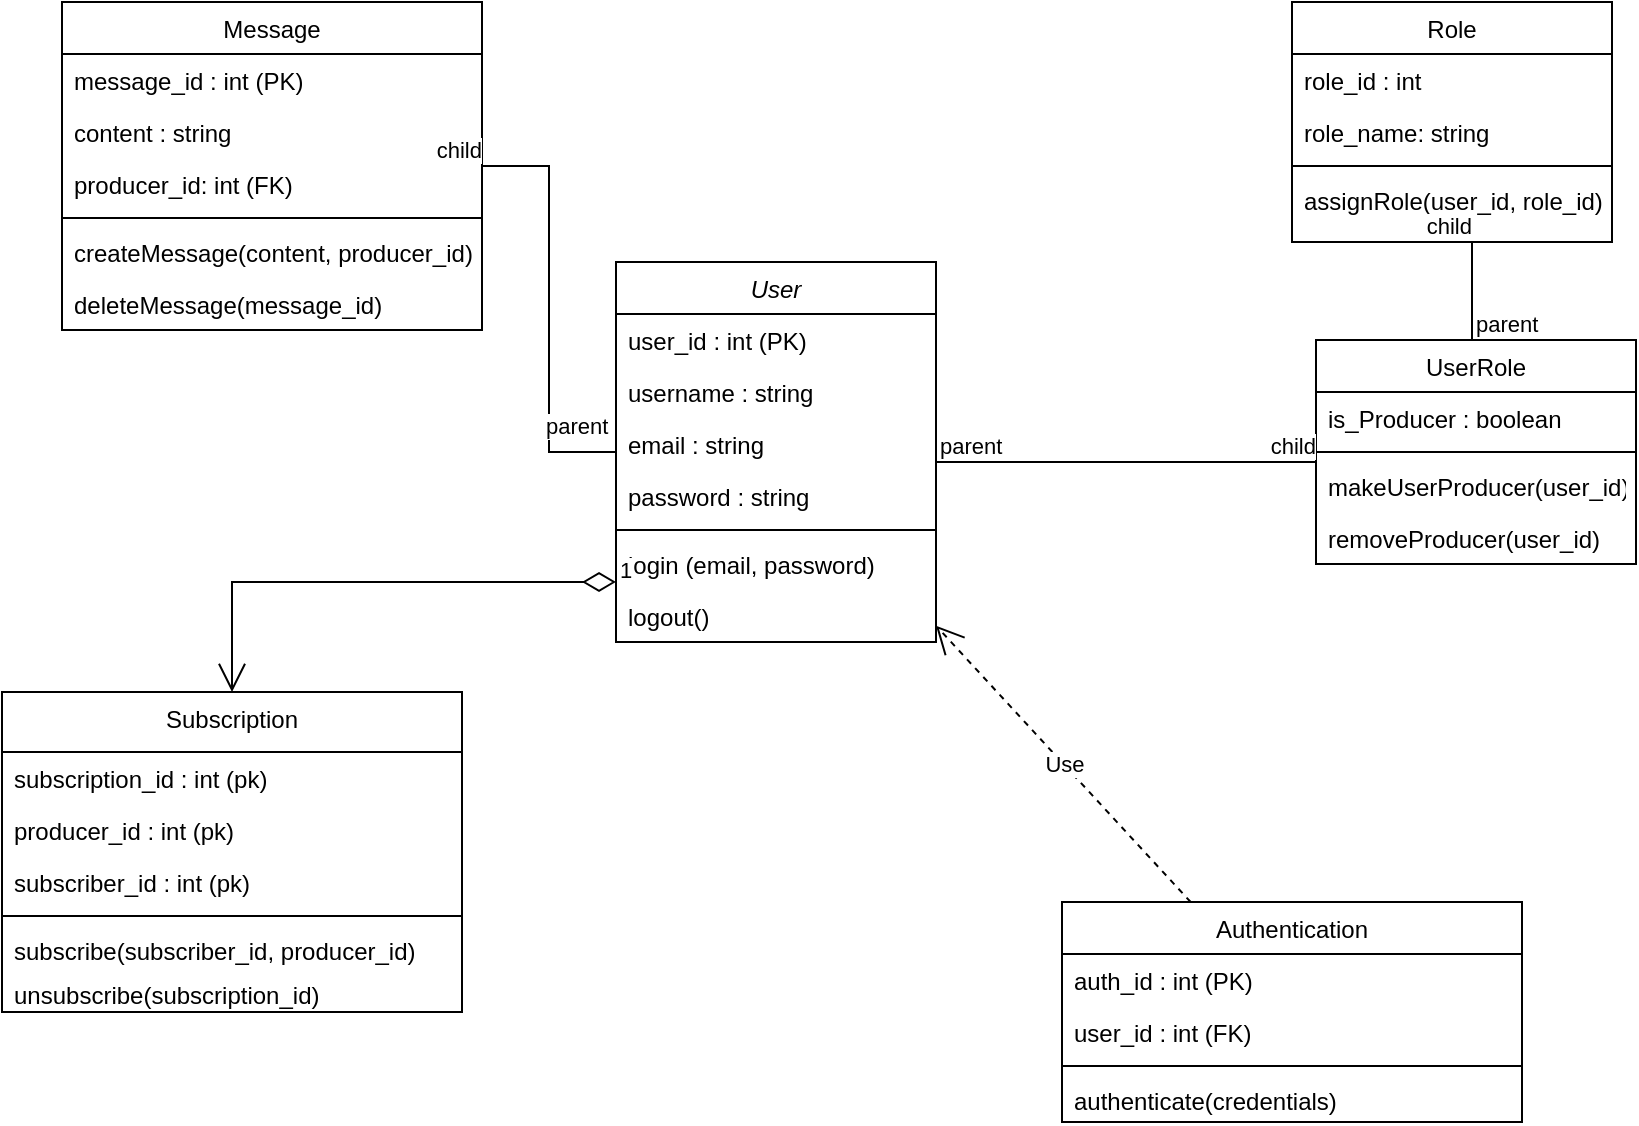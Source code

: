 <mxfile version="22.1.11" type="github">
  <diagram id="C5RBs43oDa-KdzZeNtuy" name="Page-1">
    <mxGraphModel dx="1070" dy="651" grid="1" gridSize="10" guides="1" tooltips="1" connect="1" arrows="1" fold="1" page="1" pageScale="1" pageWidth="827" pageHeight="1169" math="0" shadow="0">
      <root>
        <mxCell id="WIyWlLk6GJQsqaUBKTNV-0" />
        <mxCell id="WIyWlLk6GJQsqaUBKTNV-1" parent="WIyWlLk6GJQsqaUBKTNV-0" />
        <mxCell id="zkfFHV4jXpPFQw0GAbJ--0" value="User" style="swimlane;fontStyle=2;align=center;verticalAlign=top;childLayout=stackLayout;horizontal=1;startSize=26;horizontalStack=0;resizeParent=1;resizeLast=0;collapsible=1;marginBottom=0;rounded=0;shadow=0;strokeWidth=1;" parent="WIyWlLk6GJQsqaUBKTNV-1" vertex="1">
          <mxGeometry x="312" y="435" width="160" height="190" as="geometry">
            <mxRectangle x="230" y="140" width="160" height="26" as="alternateBounds" />
          </mxGeometry>
        </mxCell>
        <mxCell id="zkfFHV4jXpPFQw0GAbJ--1" value="user_id : int (PK)" style="text;align=left;verticalAlign=top;spacingLeft=4;spacingRight=4;overflow=hidden;rotatable=0;points=[[0,0.5],[1,0.5]];portConstraint=eastwest;" parent="zkfFHV4jXpPFQw0GAbJ--0" vertex="1">
          <mxGeometry y="26" width="160" height="26" as="geometry" />
        </mxCell>
        <mxCell id="zkfFHV4jXpPFQw0GAbJ--2" value="username : string" style="text;align=left;verticalAlign=top;spacingLeft=4;spacingRight=4;overflow=hidden;rotatable=0;points=[[0,0.5],[1,0.5]];portConstraint=eastwest;rounded=0;shadow=0;html=0;" parent="zkfFHV4jXpPFQw0GAbJ--0" vertex="1">
          <mxGeometry y="52" width="160" height="26" as="geometry" />
        </mxCell>
        <mxCell id="zkfFHV4jXpPFQw0GAbJ--3" value="email : string" style="text;align=left;verticalAlign=top;spacingLeft=4;spacingRight=4;overflow=hidden;rotatable=0;points=[[0,0.5],[1,0.5]];portConstraint=eastwest;rounded=0;shadow=0;html=0;" parent="zkfFHV4jXpPFQw0GAbJ--0" vertex="1">
          <mxGeometry y="78" width="160" height="26" as="geometry" />
        </mxCell>
        <mxCell id="KX4iiAnvFLD8BvioYnY1-0" value="password : string" style="text;align=left;verticalAlign=top;spacingLeft=4;spacingRight=4;overflow=hidden;rotatable=0;points=[[0,0.5],[1,0.5]];portConstraint=eastwest;rounded=0;shadow=0;html=0;" vertex="1" parent="zkfFHV4jXpPFQw0GAbJ--0">
          <mxGeometry y="104" width="160" height="26" as="geometry" />
        </mxCell>
        <mxCell id="zkfFHV4jXpPFQw0GAbJ--4" value="" style="line;html=1;strokeWidth=1;align=left;verticalAlign=middle;spacingTop=-1;spacingLeft=3;spacingRight=3;rotatable=0;labelPosition=right;points=[];portConstraint=eastwest;" parent="zkfFHV4jXpPFQw0GAbJ--0" vertex="1">
          <mxGeometry y="130" width="160" height="8" as="geometry" />
        </mxCell>
        <mxCell id="zkfFHV4jXpPFQw0GAbJ--5" value="login (email, password)" style="text;align=left;verticalAlign=top;spacingLeft=4;spacingRight=4;overflow=hidden;rotatable=0;points=[[0,0.5],[1,0.5]];portConstraint=eastwest;" parent="zkfFHV4jXpPFQw0GAbJ--0" vertex="1">
          <mxGeometry y="138" width="160" height="26" as="geometry" />
        </mxCell>
        <mxCell id="KX4iiAnvFLD8BvioYnY1-1" value="logout()" style="text;align=left;verticalAlign=top;spacingLeft=4;spacingRight=4;overflow=hidden;rotatable=0;points=[[0,0.5],[1,0.5]];portConstraint=eastwest;" vertex="1" parent="zkfFHV4jXpPFQw0GAbJ--0">
          <mxGeometry y="164" width="160" height="26" as="geometry" />
        </mxCell>
        <mxCell id="zkfFHV4jXpPFQw0GAbJ--17" value="Message" style="swimlane;fontStyle=0;align=center;verticalAlign=top;childLayout=stackLayout;horizontal=1;startSize=26;horizontalStack=0;resizeParent=1;resizeLast=0;collapsible=1;marginBottom=0;rounded=0;shadow=0;strokeWidth=1;" parent="WIyWlLk6GJQsqaUBKTNV-1" vertex="1">
          <mxGeometry x="35" y="305" width="210" height="164" as="geometry">
            <mxRectangle x="550" y="140" width="160" height="26" as="alternateBounds" />
          </mxGeometry>
        </mxCell>
        <mxCell id="zkfFHV4jXpPFQw0GAbJ--18" value="message_id : int (PK)   " style="text;align=left;verticalAlign=top;spacingLeft=4;spacingRight=4;overflow=hidden;rotatable=0;points=[[0,0.5],[1,0.5]];portConstraint=eastwest;" parent="zkfFHV4jXpPFQw0GAbJ--17" vertex="1">
          <mxGeometry y="26" width="210" height="26" as="geometry" />
        </mxCell>
        <mxCell id="KX4iiAnvFLD8BvioYnY1-4" value="content : string    " style="text;align=left;verticalAlign=top;spacingLeft=4;spacingRight=4;overflow=hidden;rotatable=0;points=[[0,0.5],[1,0.5]];portConstraint=eastwest;" vertex="1" parent="zkfFHV4jXpPFQw0GAbJ--17">
          <mxGeometry y="52" width="210" height="26" as="geometry" />
        </mxCell>
        <mxCell id="KX4iiAnvFLD8BvioYnY1-6" value="producer_id: int (FK)" style="text;align=left;verticalAlign=top;spacingLeft=4;spacingRight=4;overflow=hidden;rotatable=0;points=[[0,0.5],[1,0.5]];portConstraint=eastwest;" vertex="1" parent="zkfFHV4jXpPFQw0GAbJ--17">
          <mxGeometry y="78" width="210" height="26" as="geometry" />
        </mxCell>
        <mxCell id="zkfFHV4jXpPFQw0GAbJ--23" value="" style="line;html=1;strokeWidth=1;align=left;verticalAlign=middle;spacingTop=-1;spacingLeft=3;spacingRight=3;rotatable=0;labelPosition=right;points=[];portConstraint=eastwest;" parent="zkfFHV4jXpPFQw0GAbJ--17" vertex="1">
          <mxGeometry y="104" width="210" height="8" as="geometry" />
        </mxCell>
        <mxCell id="zkfFHV4jXpPFQw0GAbJ--25" value="createMessage(content, producer_id)" style="text;align=left;verticalAlign=top;spacingLeft=4;spacingRight=4;overflow=hidden;rotatable=0;points=[[0,0.5],[1,0.5]];portConstraint=eastwest;" parent="zkfFHV4jXpPFQw0GAbJ--17" vertex="1">
          <mxGeometry y="112" width="210" height="26" as="geometry" />
        </mxCell>
        <mxCell id="KX4iiAnvFLD8BvioYnY1-25" value="deleteMessage(message_id)" style="text;align=left;verticalAlign=top;spacingLeft=4;spacingRight=4;overflow=hidden;rotatable=0;points=[[0,0.5],[1,0.5]];portConstraint=eastwest;" vertex="1" parent="zkfFHV4jXpPFQw0GAbJ--17">
          <mxGeometry y="138" width="210" height="26" as="geometry" />
        </mxCell>
        <mxCell id="KX4iiAnvFLD8BvioYnY1-8" value="UserRole" style="swimlane;fontStyle=0;align=center;verticalAlign=top;childLayout=stackLayout;horizontal=1;startSize=26;horizontalStack=0;resizeParent=1;resizeLast=0;collapsible=1;marginBottom=0;rounded=0;shadow=0;strokeWidth=1;" vertex="1" parent="WIyWlLk6GJQsqaUBKTNV-1">
          <mxGeometry x="662" y="474" width="160" height="112" as="geometry">
            <mxRectangle x="550" y="140" width="160" height="26" as="alternateBounds" />
          </mxGeometry>
        </mxCell>
        <mxCell id="KX4iiAnvFLD8BvioYnY1-9" value="is_Producer : boolean" style="text;align=left;verticalAlign=top;spacingLeft=4;spacingRight=4;overflow=hidden;rotatable=0;points=[[0,0.5],[1,0.5]];portConstraint=eastwest;" vertex="1" parent="KX4iiAnvFLD8BvioYnY1-8">
          <mxGeometry y="26" width="160" height="26" as="geometry" />
        </mxCell>
        <mxCell id="KX4iiAnvFLD8BvioYnY1-12" value="" style="line;html=1;strokeWidth=1;align=left;verticalAlign=middle;spacingTop=-1;spacingLeft=3;spacingRight=3;rotatable=0;labelPosition=right;points=[];portConstraint=eastwest;" vertex="1" parent="KX4iiAnvFLD8BvioYnY1-8">
          <mxGeometry y="52" width="160" height="8" as="geometry" />
        </mxCell>
        <mxCell id="KX4iiAnvFLD8BvioYnY1-13" value="makeUserProducer(user_id)" style="text;align=left;verticalAlign=top;spacingLeft=4;spacingRight=4;overflow=hidden;rotatable=0;points=[[0,0.5],[1,0.5]];portConstraint=eastwest;" vertex="1" parent="KX4iiAnvFLD8BvioYnY1-8">
          <mxGeometry y="60" width="160" height="26" as="geometry" />
        </mxCell>
        <mxCell id="KX4iiAnvFLD8BvioYnY1-35" value="removeProducer(user_id)" style="text;align=left;verticalAlign=top;spacingLeft=4;spacingRight=4;overflow=hidden;rotatable=0;points=[[0,0.5],[1,0.5]];portConstraint=eastwest;" vertex="1" parent="KX4iiAnvFLD8BvioYnY1-8">
          <mxGeometry y="86" width="160" height="26" as="geometry" />
        </mxCell>
        <mxCell id="KX4iiAnvFLD8BvioYnY1-15" value="Role" style="swimlane;fontStyle=0;align=center;verticalAlign=top;childLayout=stackLayout;horizontal=1;startSize=26;horizontalStack=0;resizeParent=1;resizeLast=0;collapsible=1;marginBottom=0;rounded=0;shadow=0;strokeWidth=1;" vertex="1" parent="WIyWlLk6GJQsqaUBKTNV-1">
          <mxGeometry x="650" y="305" width="160" height="120" as="geometry">
            <mxRectangle x="550" y="140" width="160" height="26" as="alternateBounds" />
          </mxGeometry>
        </mxCell>
        <mxCell id="KX4iiAnvFLD8BvioYnY1-17" value="role_id : int " style="text;align=left;verticalAlign=top;spacingLeft=4;spacingRight=4;overflow=hidden;rotatable=0;points=[[0,0.5],[1,0.5]];portConstraint=eastwest;" vertex="1" parent="KX4iiAnvFLD8BvioYnY1-15">
          <mxGeometry y="26" width="160" height="26" as="geometry" />
        </mxCell>
        <mxCell id="KX4iiAnvFLD8BvioYnY1-16" value="role_name: string" style="text;align=left;verticalAlign=top;spacingLeft=4;spacingRight=4;overflow=hidden;rotatable=0;points=[[0,0.5],[1,0.5]];portConstraint=eastwest;" vertex="1" parent="KX4iiAnvFLD8BvioYnY1-15">
          <mxGeometry y="52" width="160" height="26" as="geometry" />
        </mxCell>
        <mxCell id="KX4iiAnvFLD8BvioYnY1-18" value="" style="line;html=1;strokeWidth=1;align=left;verticalAlign=middle;spacingTop=-1;spacingLeft=3;spacingRight=3;rotatable=0;labelPosition=right;points=[];portConstraint=eastwest;" vertex="1" parent="KX4iiAnvFLD8BvioYnY1-15">
          <mxGeometry y="78" width="160" height="8" as="geometry" />
        </mxCell>
        <mxCell id="KX4iiAnvFLD8BvioYnY1-19" value="assignRole(user_id, role_id)" style="text;align=left;verticalAlign=top;spacingLeft=4;spacingRight=4;overflow=hidden;rotatable=0;points=[[0,0.5],[1,0.5]];portConstraint=eastwest;" vertex="1" parent="KX4iiAnvFLD8BvioYnY1-15">
          <mxGeometry y="86" width="160" height="26" as="geometry" />
        </mxCell>
        <mxCell id="KX4iiAnvFLD8BvioYnY1-27" value="Subscription" style="swimlane;fontStyle=0;align=center;verticalAlign=top;childLayout=stackLayout;horizontal=1;startSize=30;horizontalStack=0;resizeParent=1;resizeLast=0;collapsible=1;marginBottom=0;rounded=0;shadow=0;strokeWidth=1;" vertex="1" parent="WIyWlLk6GJQsqaUBKTNV-1">
          <mxGeometry x="5" y="650" width="230" height="160" as="geometry">
            <mxRectangle x="550" y="140" width="160" height="26" as="alternateBounds" />
          </mxGeometry>
        </mxCell>
        <mxCell id="KX4iiAnvFLD8BvioYnY1-28" value="subscription_id : int (pk)" style="text;align=left;verticalAlign=top;spacingLeft=4;spacingRight=4;overflow=hidden;rotatable=0;points=[[0,0.5],[1,0.5]];portConstraint=eastwest;" vertex="1" parent="KX4iiAnvFLD8BvioYnY1-27">
          <mxGeometry y="30" width="230" height="26" as="geometry" />
        </mxCell>
        <mxCell id="KX4iiAnvFLD8BvioYnY1-29" value="producer_id : int (pk)" style="text;align=left;verticalAlign=top;spacingLeft=4;spacingRight=4;overflow=hidden;rotatable=0;points=[[0,0.5],[1,0.5]];portConstraint=eastwest;" vertex="1" parent="KX4iiAnvFLD8BvioYnY1-27">
          <mxGeometry y="56" width="230" height="26" as="geometry" />
        </mxCell>
        <mxCell id="KX4iiAnvFLD8BvioYnY1-34" value="subscriber_id : int (pk)" style="text;align=left;verticalAlign=top;spacingLeft=4;spacingRight=4;overflow=hidden;rotatable=0;points=[[0,0.5],[1,0.5]];portConstraint=eastwest;" vertex="1" parent="KX4iiAnvFLD8BvioYnY1-27">
          <mxGeometry y="82" width="230" height="26" as="geometry" />
        </mxCell>
        <mxCell id="KX4iiAnvFLD8BvioYnY1-30" value="" style="line;html=1;strokeWidth=1;align=left;verticalAlign=middle;spacingTop=-1;spacingLeft=3;spacingRight=3;rotatable=0;labelPosition=right;points=[];portConstraint=eastwest;" vertex="1" parent="KX4iiAnvFLD8BvioYnY1-27">
          <mxGeometry y="108" width="230" height="8" as="geometry" />
        </mxCell>
        <mxCell id="KX4iiAnvFLD8BvioYnY1-31" value="subscribe(subscriber_id, producer_id)" style="text;align=left;verticalAlign=top;spacingLeft=4;spacingRight=4;overflow=hidden;rotatable=0;points=[[0,0.5],[1,0.5]];portConstraint=eastwest;" vertex="1" parent="KX4iiAnvFLD8BvioYnY1-27">
          <mxGeometry y="116" width="230" height="22" as="geometry" />
        </mxCell>
        <mxCell id="KX4iiAnvFLD8BvioYnY1-33" value="unsubscribe(subscription_id)" style="text;align=left;verticalAlign=top;spacingLeft=4;spacingRight=4;overflow=hidden;rotatable=0;points=[[0,0.5],[1,0.5]];portConstraint=eastwest;" vertex="1" parent="KX4iiAnvFLD8BvioYnY1-27">
          <mxGeometry y="138" width="230" height="22" as="geometry" />
        </mxCell>
        <mxCell id="KX4iiAnvFLD8BvioYnY1-42" value="Authentication" style="swimlane;fontStyle=0;align=center;verticalAlign=top;childLayout=stackLayout;horizontal=1;startSize=26;horizontalStack=0;resizeParent=1;resizeLast=0;collapsible=1;marginBottom=0;rounded=0;shadow=0;strokeWidth=1;" vertex="1" parent="WIyWlLk6GJQsqaUBKTNV-1">
          <mxGeometry x="535" y="755" width="230" height="110" as="geometry">
            <mxRectangle x="550" y="140" width="160" height="26" as="alternateBounds" />
          </mxGeometry>
        </mxCell>
        <mxCell id="KX4iiAnvFLD8BvioYnY1-43" value="auth_id : int (PK)" style="text;align=left;verticalAlign=top;spacingLeft=4;spacingRight=4;overflow=hidden;rotatable=0;points=[[0,0.5],[1,0.5]];portConstraint=eastwest;" vertex="1" parent="KX4iiAnvFLD8BvioYnY1-42">
          <mxGeometry y="26" width="230" height="26" as="geometry" />
        </mxCell>
        <mxCell id="KX4iiAnvFLD8BvioYnY1-44" value="user_id : int (FK)" style="text;align=left;verticalAlign=top;spacingLeft=4;spacingRight=4;overflow=hidden;rotatable=0;points=[[0,0.5],[1,0.5]];portConstraint=eastwest;" vertex="1" parent="KX4iiAnvFLD8BvioYnY1-42">
          <mxGeometry y="52" width="230" height="26" as="geometry" />
        </mxCell>
        <mxCell id="KX4iiAnvFLD8BvioYnY1-46" value="" style="line;html=1;strokeWidth=1;align=left;verticalAlign=middle;spacingTop=-1;spacingLeft=3;spacingRight=3;rotatable=0;labelPosition=right;points=[];portConstraint=eastwest;" vertex="1" parent="KX4iiAnvFLD8BvioYnY1-42">
          <mxGeometry y="78" width="230" height="8" as="geometry" />
        </mxCell>
        <mxCell id="KX4iiAnvFLD8BvioYnY1-47" value="authenticate(credentials)" style="text;align=left;verticalAlign=top;spacingLeft=4;spacingRight=4;overflow=hidden;rotatable=0;points=[[0,0.5],[1,0.5]];portConstraint=eastwest;" vertex="1" parent="KX4iiAnvFLD8BvioYnY1-42">
          <mxGeometry y="86" width="230" height="22" as="geometry" />
        </mxCell>
        <mxCell id="KX4iiAnvFLD8BvioYnY1-49" value="" style="endArrow=none;html=1;edgeStyle=orthogonalEdgeStyle;rounded=0;" edge="1" parent="WIyWlLk6GJQsqaUBKTNV-1" source="zkfFHV4jXpPFQw0GAbJ--0" target="KX4iiAnvFLD8BvioYnY1-8">
          <mxGeometry relative="1" as="geometry">
            <mxPoint x="512" y="775" as="sourcePoint" />
            <mxPoint x="632" y="705" as="targetPoint" />
            <Array as="points">
              <mxPoint x="562" y="535" />
              <mxPoint x="562" y="535" />
            </Array>
          </mxGeometry>
        </mxCell>
        <mxCell id="KX4iiAnvFLD8BvioYnY1-50" value="parent" style="edgeLabel;resizable=0;html=1;align=left;verticalAlign=bottom;" connectable="0" vertex="1" parent="KX4iiAnvFLD8BvioYnY1-49">
          <mxGeometry x="-1" relative="1" as="geometry" />
        </mxCell>
        <mxCell id="KX4iiAnvFLD8BvioYnY1-51" value="child" style="edgeLabel;resizable=0;html=1;align=right;verticalAlign=bottom;" connectable="0" vertex="1" parent="KX4iiAnvFLD8BvioYnY1-49">
          <mxGeometry x="1" relative="1" as="geometry" />
        </mxCell>
        <mxCell id="KX4iiAnvFLD8BvioYnY1-52" value="1" style="endArrow=open;html=1;endSize=12;startArrow=diamondThin;startSize=14;startFill=0;edgeStyle=orthogonalEdgeStyle;align=left;verticalAlign=bottom;rounded=0;" edge="1" parent="WIyWlLk6GJQsqaUBKTNV-1" source="zkfFHV4jXpPFQw0GAbJ--0" target="KX4iiAnvFLD8BvioYnY1-27">
          <mxGeometry x="-1" y="3" relative="1" as="geometry">
            <mxPoint x="472" y="705" as="sourcePoint" />
            <mxPoint x="632" y="705" as="targetPoint" />
            <Array as="points">
              <mxPoint x="222" y="595" />
              <mxPoint x="222" y="595" />
            </Array>
          </mxGeometry>
        </mxCell>
        <mxCell id="KX4iiAnvFLD8BvioYnY1-54" value="Use" style="endArrow=open;endSize=12;dashed=1;html=1;rounded=0;" edge="1" parent="WIyWlLk6GJQsqaUBKTNV-1" source="KX4iiAnvFLD8BvioYnY1-42" target="zkfFHV4jXpPFQw0GAbJ--0">
          <mxGeometry width="160" relative="1" as="geometry">
            <mxPoint x="482" y="625" as="sourcePoint" />
            <mxPoint x="642" y="625" as="targetPoint" />
          </mxGeometry>
        </mxCell>
        <mxCell id="KX4iiAnvFLD8BvioYnY1-56" value="" style="endArrow=none;html=1;edgeStyle=orthogonalEdgeStyle;rounded=0;" edge="1" parent="WIyWlLk6GJQsqaUBKTNV-1" source="zkfFHV4jXpPFQw0GAbJ--0" target="zkfFHV4jXpPFQw0GAbJ--17">
          <mxGeometry relative="1" as="geometry">
            <mxPoint x="482" y="695" as="sourcePoint" />
            <mxPoint x="642" y="695" as="targetPoint" />
          </mxGeometry>
        </mxCell>
        <mxCell id="KX4iiAnvFLD8BvioYnY1-57" value="parent" style="edgeLabel;resizable=0;html=1;align=left;verticalAlign=bottom;" connectable="0" vertex="1" parent="KX4iiAnvFLD8BvioYnY1-56">
          <mxGeometry x="-1" relative="1" as="geometry">
            <mxPoint x="-37" y="-5" as="offset" />
          </mxGeometry>
        </mxCell>
        <mxCell id="KX4iiAnvFLD8BvioYnY1-58" value="child" style="edgeLabel;resizable=0;html=1;align=right;verticalAlign=bottom;" connectable="0" vertex="1" parent="KX4iiAnvFLD8BvioYnY1-56">
          <mxGeometry x="1" relative="1" as="geometry" />
        </mxCell>
        <mxCell id="KX4iiAnvFLD8BvioYnY1-59" value="" style="endArrow=none;html=1;edgeStyle=orthogonalEdgeStyle;rounded=0;" edge="1" parent="WIyWlLk6GJQsqaUBKTNV-1" source="KX4iiAnvFLD8BvioYnY1-8" target="KX4iiAnvFLD8BvioYnY1-15">
          <mxGeometry relative="1" as="geometry">
            <mxPoint x="242" y="495" as="sourcePoint" />
            <mxPoint x="402" y="495" as="targetPoint" />
            <Array as="points">
              <mxPoint x="740" y="460" />
              <mxPoint x="740" y="460" />
            </Array>
          </mxGeometry>
        </mxCell>
        <mxCell id="KX4iiAnvFLD8BvioYnY1-60" value="parent" style="edgeLabel;resizable=0;html=1;align=left;verticalAlign=bottom;" connectable="0" vertex="1" parent="KX4iiAnvFLD8BvioYnY1-59">
          <mxGeometry x="-1" relative="1" as="geometry" />
        </mxCell>
        <mxCell id="KX4iiAnvFLD8BvioYnY1-61" value="child" style="edgeLabel;resizable=0;html=1;align=right;verticalAlign=bottom;" connectable="0" vertex="1" parent="KX4iiAnvFLD8BvioYnY1-59">
          <mxGeometry x="1" relative="1" as="geometry" />
        </mxCell>
      </root>
    </mxGraphModel>
  </diagram>
</mxfile>
